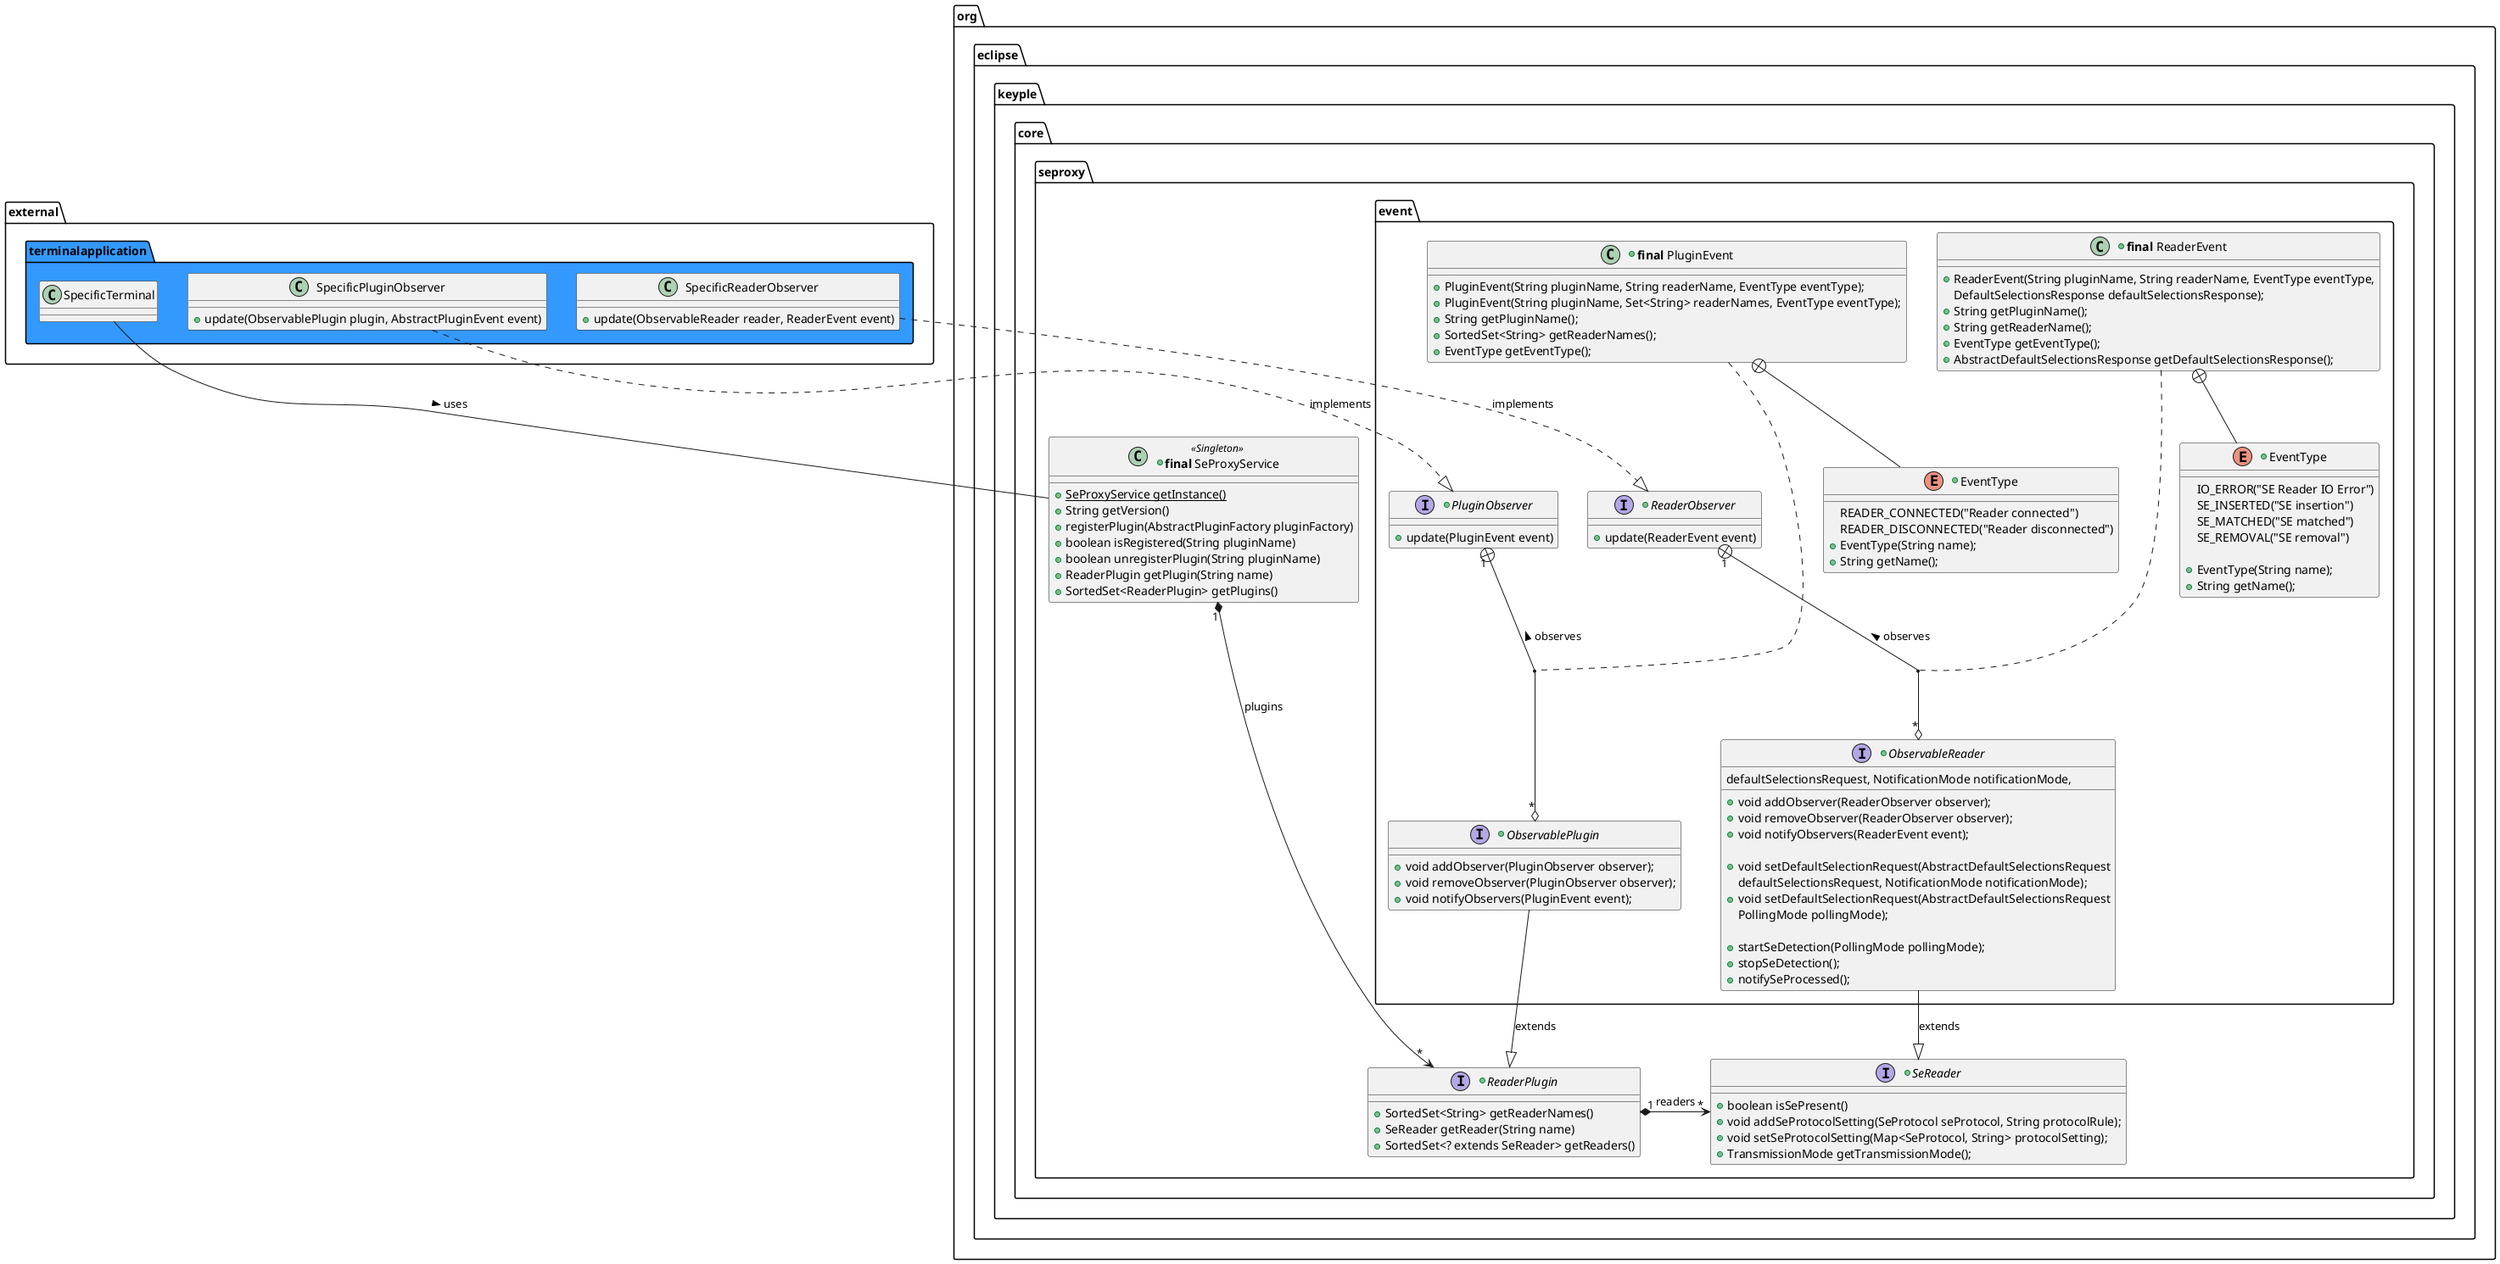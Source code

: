 @startuml
package external.terminalapplication #3399FF {
	class SpecificTerminal

	class SpecificPluginObserver {
		+update(ObservablePlugin plugin, AbstractPluginEvent event)
	}
	class SpecificReaderObserver {
		+update(ObservableReader reader, ReaderEvent event)
	}

	SpecificTerminal -right[hidden]--> SpecificPluginObserver
	SpecificPluginObserver -right[hidden]--> SpecificReaderObserver
}

package org.eclipse.keyple.core.seproxy #FFFFFF {

+class "<b>final</b> SeProxyService" as SeProxyService << Singleton >> {
	+{static}SeProxyService getInstance()
	+String getVersion()
	+registerPlugin(AbstractPluginFactory pluginFactory)
	+boolean isRegistered(String pluginName)
	+boolean unregisterPlugin(String pluginName)
	+ReaderPlugin getPlugin(String name)
	+SortedSet<ReaderPlugin> getPlugins()
}

package event #FFFFFF {

'---- EVENT_PLUGIN -------------------------------------------------------------[

+enum "EventType" as EventType_Plugin {
	READER_CONNECTED("Reader connected")
	READER_DISCONNECTED("Reader disconnected")
	+EventType(String name);
        +String getName();
}

+class "<b>final</b> PluginEvent" as PluginEvent {
	+PluginEvent(String pluginName, String readerName, EventType eventType);
	+PluginEvent(String pluginName, Set<String> readerNames, EventType eventType);
	+String getPluginName();
	+SortedSet<String> getReaderNames();
	+EventType getEventType();
}

'EventType_Plugin -down-+ PluginEvent
EventType_Plugin -up-+ PluginEvent

+interface PluginObserver {
  +update(PluginEvent event)
}

+interface ObservablePlugin {  
  +void addObserver(PluginObserver observer);
  +void removeObserver(PluginObserver observer);
  +void notifyObservers(PluginEvent event);
}

'---- EVENT_PLUGIN -------------------------------------------------------------]

'---- EVENT_PLUGIN_RELATION ----------------------------------------------------[
'PluginObserver "1" o-down-+ "*" ObservablePlugin : observed >
PluginObserver "1" +-down-o "*" ObservablePlugin : observes <
PluginEvent . (ObservablePlugin, PluginObserver)
'PluginObserver --+ ObservablePlugin
'(ObservablePlugin, PluginObserver) . PluginEvent
'---- EVENT_PLUGIN_RELATION ----------------------------------------------------]

'---- EVENT_READER -------------------------------------------------------------[

+enum "EventType" as EventType_Reader {
	IO_ERROR("SE Reader IO Error")
	SE_INSERTED("SE insertion")
	SE_MATCHED("SE matched")
	SE_REMOVAL("SE removal")

	+EventType(String name);
	+String getName();
}

+class "<b>final</b> ReaderEvent" as ReaderEvent {
	+ReaderEvent(String pluginName, String readerName, EventType eventType,
DefaultSelectionsResponse defaultSelectionsResponse);
	+String getPluginName();
	+String getReaderName();
	+EventType getEventType();
	+AbstractDefaultSelectionsResponse getDefaultSelectionsResponse();
}

'EventType_Reader -down-+ ReaderEvent
EventType_Reader -up-+ ReaderEvent

+interface ReaderObserver {
  +update(ReaderEvent event)
}

'+enum NotificationMode {
'	ALWAYS("always")
'	MATCHED_ONLY("matched_only")
'
'	+NotificationMode(String name);
'	+String getName();
'	+{static}NotificationMode get(String name);
'}

+interface ObservableReader {
  	+void addObserver(ReaderObserver observer);
	+void removeObserver(ReaderObserver observer);
	+void notifyObservers(ReaderEvent event);

	+void setDefaultSelectionRequest(AbstractDefaultSelectionsRequest
defaultSelectionsRequest, NotificationMode notificationMode);
	+void setDefaultSelectionRequest(AbstractDefaultSelectionsRequest
defaultSelectionsRequest, NotificationMode notificationMode,
PollingMode pollingMode);

	+startSeDetection(PollingMode pollingMode);
	+stopSeDetection();
	+notifySeProcessed();
}
'NotificationMode -left-+ ObservableReader

'interface ReaderObserver extends Observable.Observer<ReaderEvent>
'---- EVENT_READER -------------------------------------------------------------]

'---- EVENT_READER_RELATION ----------------------------------------------------[
'ReaderObserver "1" o-down- "*" ObservableReader : observed >
ReaderObserver "1" +-down-o "*" ObservableReader : observes <
'ReaderObserver +-down- ObservableReader
'(ReaderObserver, ObservableReader) . ReaderEvent
ReaderEvent . (ReaderObserver, ObservableReader)
'---- EVENT_READER_RELATION ----------------------------------------------------]
}

+interface ReaderPlugin {
	+SortedSet<String> getReaderNames()
	+SeReader getReader(String name)
	+SortedSet<? extends SeReader> getReaders()
}

+interface SeReader {
	+boolean isSePresent()
	+void addSeProtocolSetting(SeProtocol seProtocol, String protocolRule);
	+void setSeProtocolSetting(Map<SeProtocol, String> protocolSetting);
	+TransmissionMode getTransmissionMode();
}

SeProxyService "1" *--> "*" ReaderPlugin : plugins
ReaderPlugin "1" *-right-> "*" SeReader : readers

ObservablePlugin -down-|> ReaderPlugin : extends
ObservableReader --|> SeReader : extends
}

SpecificPluginObserver .down.|> PluginObserver : implements
SpecificReaderObserver .down.|> ReaderObserver : implements
SpecificTerminal -down- SeProxyService : uses >

SpecificTerminal -right[hidden]- SpecificPluginObserver

'SeProxyService -right[hidden]--> PluginObserver
SeProxyService -right[hidden]--> EventType_Plugin
EventType_Plugin  -right[hidden]--> PluginObserver
PluginObserver -right[hidden]--> ReaderObserver
ReaderObserver  -right[hidden]--> EventType_Reader

@enduml
